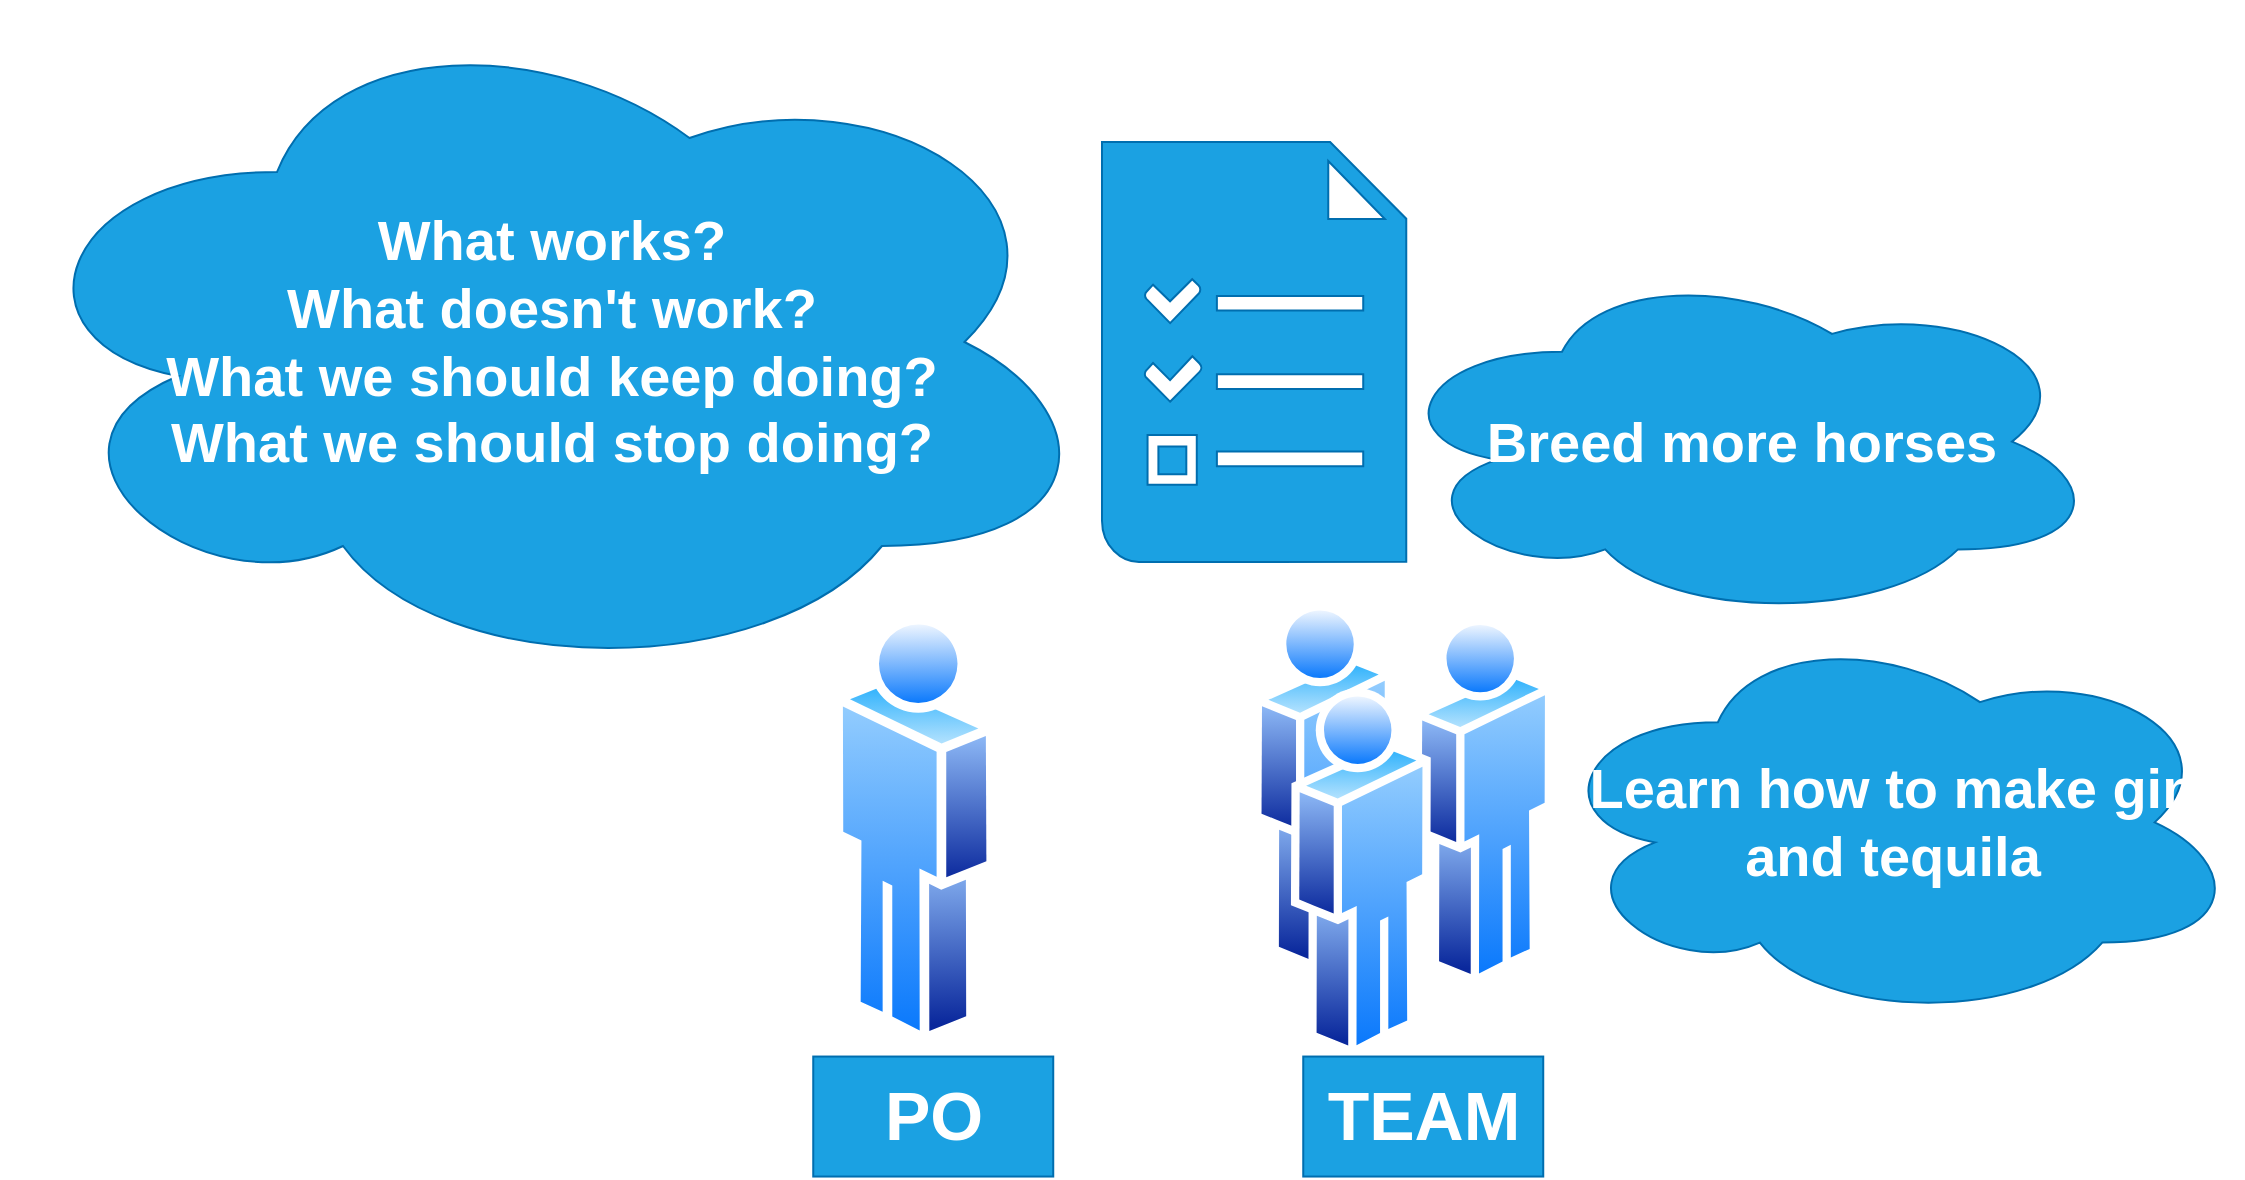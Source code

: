 <mxfile version="20.3.0" type="device"><diagram id="U1wsS4tHhJqUItrvk2-G" name="Page-1"><mxGraphModel dx="2912" dy="1217" grid="1" gridSize="10" guides="1" tooltips="1" connect="1" arrows="1" fold="1" page="1" pageScale="1" pageWidth="850" pageHeight="1100" math="0" shadow="0"><root><mxCell id="0"/><mxCell id="1" parent="0"/><mxCell id="gctlm7JTC6EyWajKSOTs-1" value="" style="aspect=fixed;perimeter=ellipsePerimeter;html=1;align=center;shadow=0;dashed=0;spacingTop=3;image;image=img/lib/active_directory/users.svg;imageBorder=none;direction=east;flipH=1;" parent="1" vertex="1"><mxGeometry x="495.62" y="540" width="150" height="227.27" as="geometry"/></mxCell><mxCell id="gctlm7JTC6EyWajKSOTs-3" value="" style="shadow=0;dashed=0;html=1;strokeColor=#006EAF;fillColor=#1ba1e2;labelPosition=center;verticalLabelPosition=bottom;verticalAlign=top;align=center;outlineConnect=0;shape=mxgraph.veeam.tasks;fontColor=#ffffff;" parent="1" vertex="1"><mxGeometry x="420" y="310" width="152.13" height="210" as="geometry"/></mxCell><mxCell id="gctlm7JTC6EyWajKSOTs-5" value="&lt;span style=&quot;font-size: 28px;&quot;&gt;&lt;b&gt;What works?&lt;br&gt;What doesn't work?&lt;br&gt;What we should keep doing?&lt;br&gt;What we should stop doing?&lt;br&gt;&lt;/b&gt;&lt;/span&gt;" style="ellipse;shape=cloud;whiteSpace=wrap;html=1;fillColor=#1ba1e2;strokeColor=#006EAF;fontColor=#ffffff;" parent="1" vertex="1"><mxGeometry x="-130" y="240" width="550" height="340" as="geometry"/></mxCell><mxCell id="Py6qexLwe_z4XVSWlSqv-1" value="" style="aspect=fixed;perimeter=ellipsePerimeter;html=1;align=center;shadow=0;dashed=0;spacingTop=3;image;image=img/lib/active_directory/user.svg;" parent="1" vertex="1"><mxGeometry x="285.62" y="543.63" width="81.4" height="220" as="geometry"/></mxCell><mxCell id="Py6qexLwe_z4XVSWlSqv-5" value="PO" style="rounded=0;whiteSpace=wrap;html=1;fillColor=#1ba1e2;fontColor=#ffffff;strokeColor=#006EAF;fontSize=34;fontStyle=1" parent="1" vertex="1"><mxGeometry x="275.62" y="767.27" width="120" height="60" as="geometry"/></mxCell><mxCell id="Py6qexLwe_z4XVSWlSqv-6" value="TEAM" style="rounded=0;whiteSpace=wrap;html=1;fillColor=#1ba1e2;fontColor=#ffffff;strokeColor=#006EAF;fontSize=34;fontStyle=1" parent="1" vertex="1"><mxGeometry x="520.62" y="767.27" width="120" height="60" as="geometry"/></mxCell><mxCell id="Py6qexLwe_z4XVSWlSqv-7" value="&lt;span style=&quot;font-size: 28px;&quot;&gt;&lt;b&gt;Breed more horses&lt;/b&gt;&lt;/span&gt;" style="ellipse;shape=cloud;whiteSpace=wrap;html=1;fillColor=#1ba1e2;strokeColor=#006EAF;fontColor=#ffffff;" parent="1" vertex="1"><mxGeometry x="560" y="370" width="360" height="179.63" as="geometry"/></mxCell><mxCell id="CceB1q0FgPD1-LASrrG8-1" value="&lt;span style=&quot;font-size: 28px;&quot;&gt;&lt;b&gt;Learn how to make gin and tequila&lt;/b&gt;&lt;/span&gt;" style="ellipse;shape=cloud;whiteSpace=wrap;html=1;fillColor=#1ba1e2;strokeColor=#006EAF;fontColor=#ffffff;" parent="1" vertex="1"><mxGeometry x="640.62" y="550" width="349.38" height="200.37" as="geometry"/></mxCell></root></mxGraphModel></diagram></mxfile>